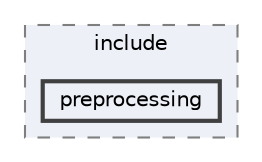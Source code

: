 digraph "lib/include/preprocessing"
{
 // LATEX_PDF_SIZE
  bgcolor="transparent";
  edge [fontname=Helvetica,fontsize=10,labelfontname=Helvetica,labelfontsize=10];
  node [fontname=Helvetica,fontsize=10,shape=box,height=0.2,width=0.4];
  compound=true
  subgraph clusterdir_5a30104352ef4255dc24354b02eb2d20 {
    graph [ bgcolor="#edf0f7", pencolor="grey50", label="include", fontname=Helvetica,fontsize=10 style="filled,dashed", URL="dir_5a30104352ef4255dc24354b02eb2d20.html",tooltip=""]
  dir_bf27168bf21c07f088959b8afd5e5bac [label="preprocessing", fillcolor="#edf0f7", color="grey25", style="filled,bold", URL="dir_bf27168bf21c07f088959b8afd5e5bac.html",tooltip=""];
  }
}
